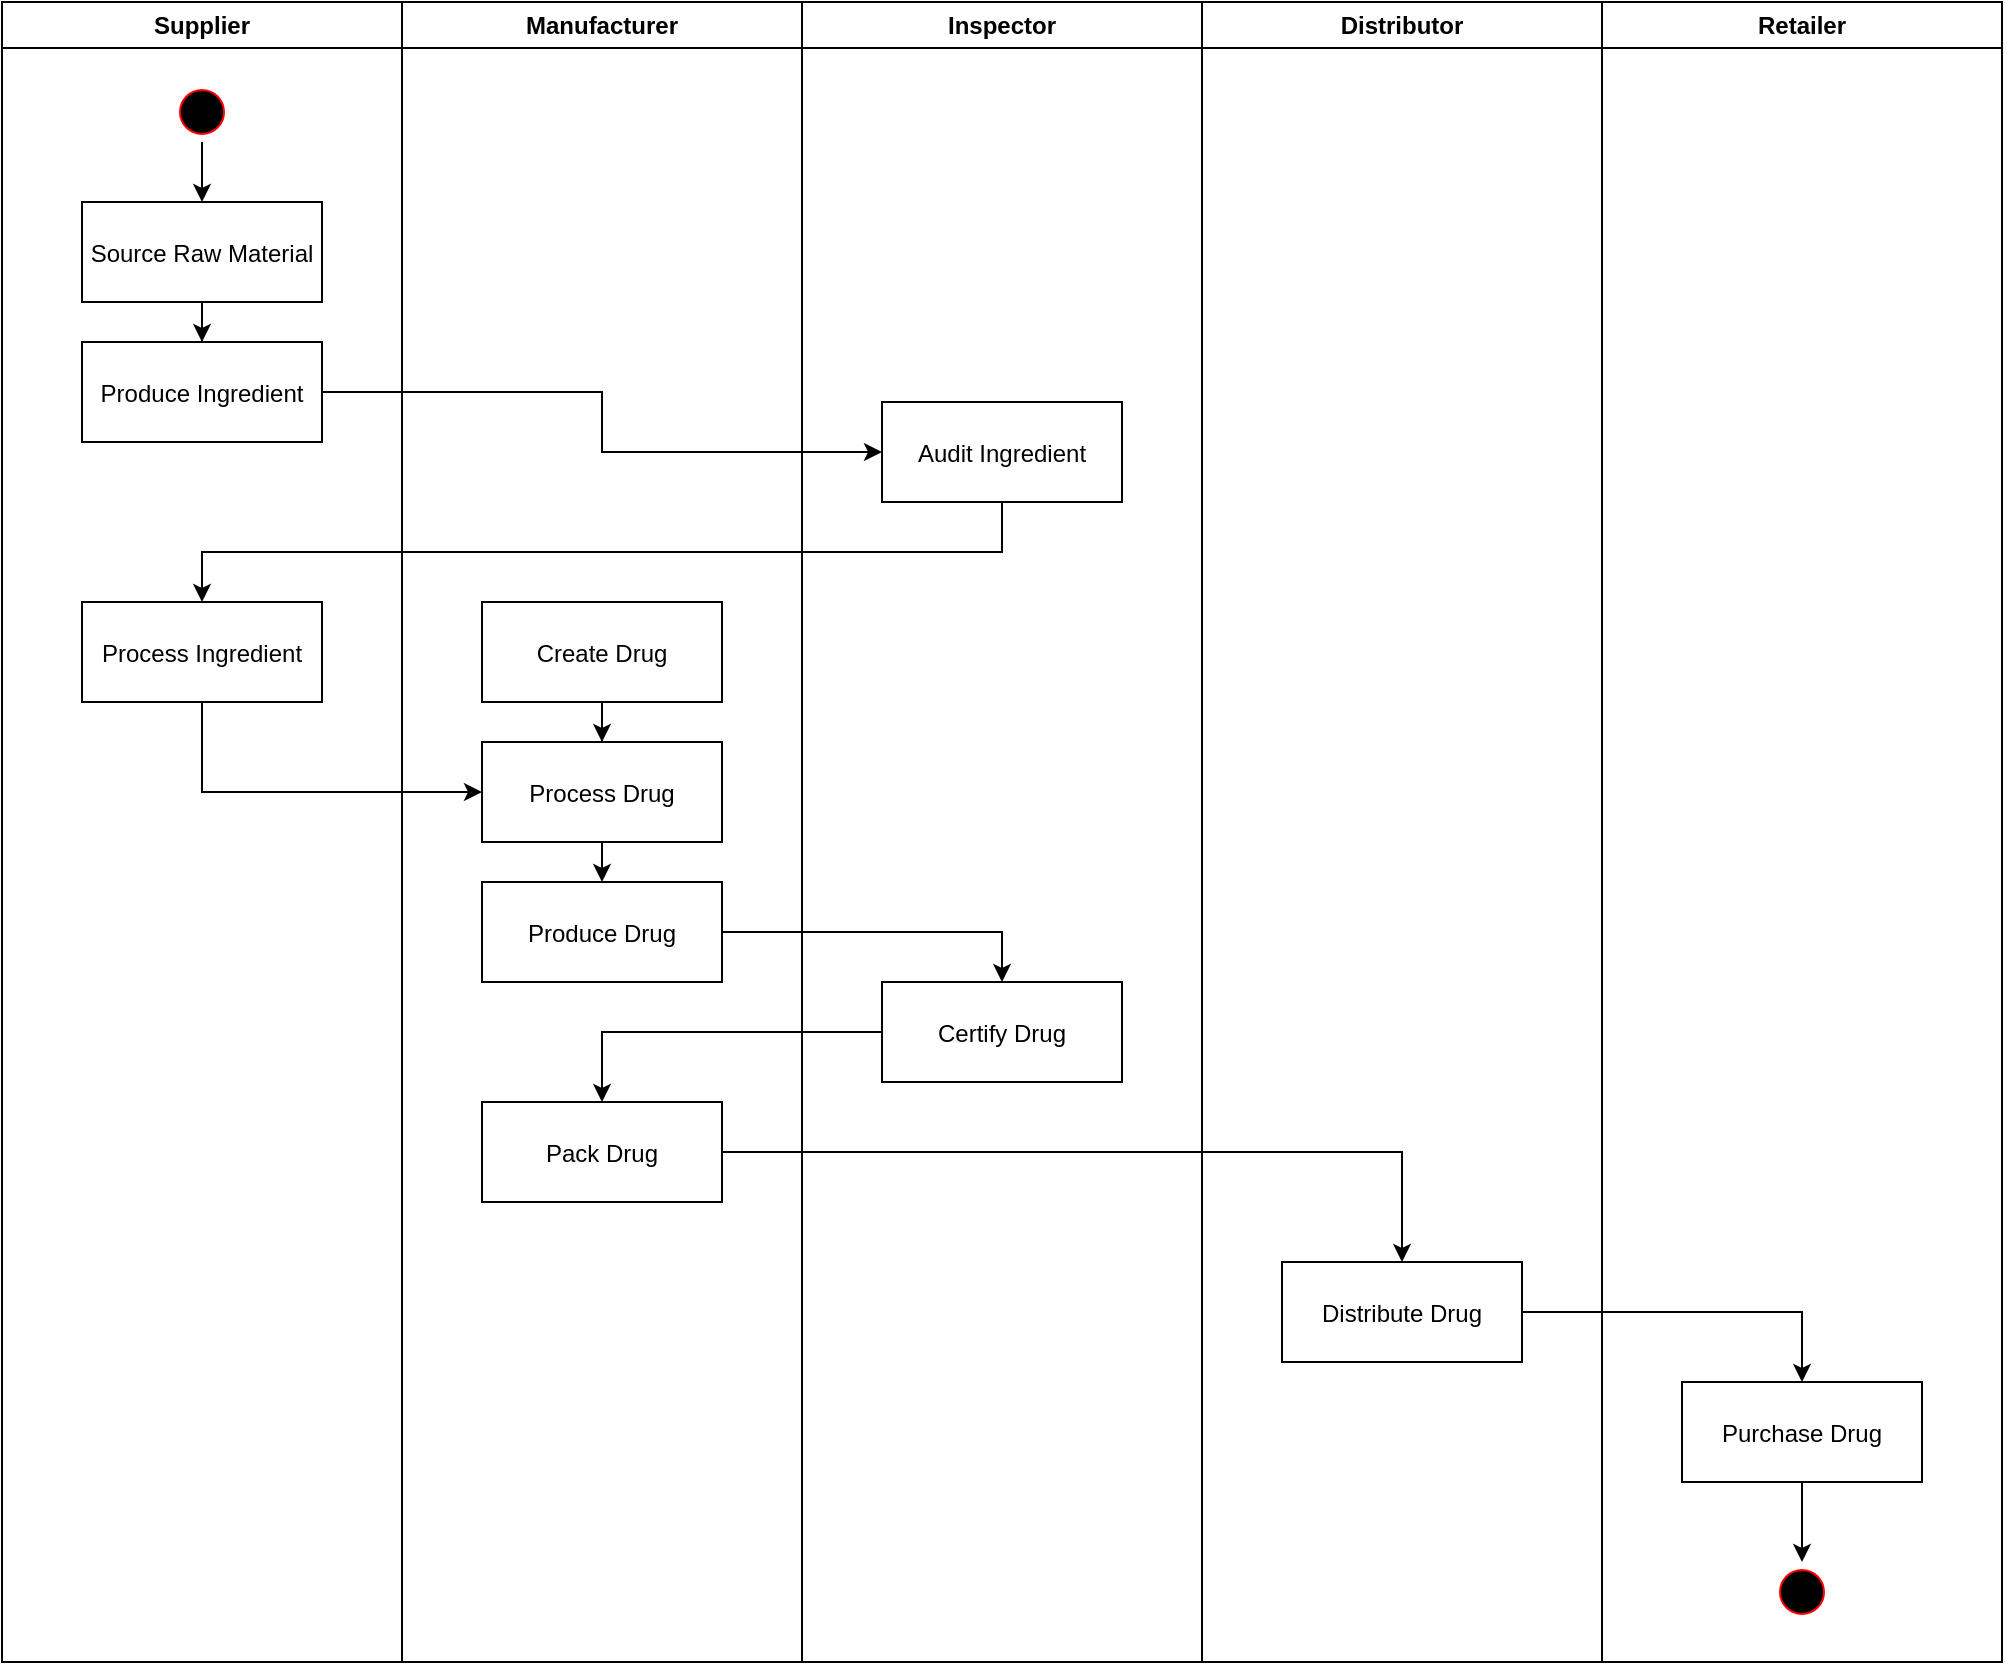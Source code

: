 <mxfile version="14.4.8" type="device"><diagram name="Page-1" id="e7e014a7-5840-1c2e-5031-d8a46d1fe8dd"><mxGraphModel dx="1022" dy="515" grid="1" gridSize="10" guides="1" tooltips="1" connect="1" arrows="1" fold="1" page="1" pageScale="1" pageWidth="1169" pageHeight="826" background="#ffffff" math="0" shadow="0"><root><mxCell id="0"/><mxCell id="1" parent="0"/><mxCell id="2" value="Supplier" style="swimlane;whiteSpace=wrap" parent="1" vertex="1"><mxGeometry x="40" y="80" width="200" height="830" as="geometry"/></mxCell><mxCell id="U24h1cQ3zMfxU_BGRJtA-55" style="edgeStyle=orthogonalEdgeStyle;rounded=0;orthogonalLoop=1;jettySize=auto;html=1;exitX=0.5;exitY=1;exitDx=0;exitDy=0;entryX=0.5;entryY=0;entryDx=0;entryDy=0;" parent="2" source="5" target="7" edge="1"><mxGeometry relative="1" as="geometry"/></mxCell><mxCell id="5" value="" style="ellipse;shape=startState;fillColor=#000000;strokeColor=#ff0000;" parent="2" vertex="1"><mxGeometry x="85" y="40" width="30" height="30" as="geometry"/></mxCell><mxCell id="7" value="Source Raw Material" style="" parent="2" vertex="1"><mxGeometry x="40" y="100" width="120" height="50" as="geometry"/></mxCell><mxCell id="U24h1cQ3zMfxU_BGRJtA-56" value="Produce Ingredient" style="" parent="2" vertex="1"><mxGeometry x="40" y="170" width="120" height="50" as="geometry"/></mxCell><mxCell id="U24h1cQ3zMfxU_BGRJtA-57" value="" style="edgeStyle=orthogonalEdgeStyle;rounded=0;orthogonalLoop=1;jettySize=auto;html=1;" parent="2" source="7" target="U24h1cQ3zMfxU_BGRJtA-56" edge="1"><mxGeometry relative="1" as="geometry"/></mxCell><mxCell id="U24h1cQ3zMfxU_BGRJtA-58" value="Process Ingredient" style="" parent="2" vertex="1"><mxGeometry x="40" y="300" width="120" height="50" as="geometry"/></mxCell><mxCell id="3" value="Manufacturer" style="swimlane;whiteSpace=wrap" parent="1" vertex="1"><mxGeometry x="240" y="80" width="200" height="830" as="geometry"/></mxCell><mxCell id="U24h1cQ3zMfxU_BGRJtA-60" value="Create Drug" style="" parent="3" vertex="1"><mxGeometry x="40" y="300" width="120" height="50" as="geometry"/></mxCell><mxCell id="U24h1cQ3zMfxU_BGRJtA-63" value="Produce Drug" style="" parent="3" vertex="1"><mxGeometry x="40" y="440" width="120" height="50" as="geometry"/></mxCell><mxCell id="U24h1cQ3zMfxU_BGRJtA-65" value="Pack Drug" style="" parent="3" vertex="1"><mxGeometry x="40" y="550" width="120" height="50" as="geometry"/></mxCell><mxCell id="xTx_fCR8LWRtK-DceCKE-11" style="edgeStyle=orthogonalEdgeStyle;rounded=0;orthogonalLoop=1;jettySize=auto;html=1;exitX=0.5;exitY=1;exitDx=0;exitDy=0;entryX=0.5;entryY=0;entryDx=0;entryDy=0;" parent="3" source="xTx_fCR8LWRtK-DceCKE-9" target="U24h1cQ3zMfxU_BGRJtA-63" edge="1"><mxGeometry relative="1" as="geometry"/></mxCell><mxCell id="xTx_fCR8LWRtK-DceCKE-9" value="Process Drug" style="" parent="3" vertex="1"><mxGeometry x="40" y="370" width="120" height="50" as="geometry"/></mxCell><mxCell id="xTx_fCR8LWRtK-DceCKE-10" value="" style="edgeStyle=orthogonalEdgeStyle;rounded=0;orthogonalLoop=1;jettySize=auto;html=1;" parent="3" source="U24h1cQ3zMfxU_BGRJtA-60" target="xTx_fCR8LWRtK-DceCKE-9" edge="1"><mxGeometry relative="1" as="geometry"/></mxCell><mxCell id="4" value="Inspector" style="swimlane;whiteSpace=wrap;startSize=23;" parent="1" vertex="1"><mxGeometry x="440" y="80" width="200" height="830" as="geometry"><mxRectangle x="724.5" y="128" width="90" height="23" as="alternateBounds"/></mxGeometry></mxCell><mxCell id="U24h1cQ3zMfxU_BGRJtA-69" value="Audit Ingredient" style="" parent="4" vertex="1"><mxGeometry x="40" y="200" width="120" height="50" as="geometry"/></mxCell><mxCell id="U24h1cQ3zMfxU_BGRJtA-84" value="Certify Drug" style="" parent="4" vertex="1"><mxGeometry x="40" y="490" width="120" height="50" as="geometry"/></mxCell><mxCell id="U24h1cQ3zMfxU_BGRJtA-41" value="Distributor" style="swimlane;whiteSpace=wrap" parent="1" vertex="1"><mxGeometry x="640" y="80" width="200" height="830" as="geometry"/></mxCell><mxCell id="U24h1cQ3zMfxU_BGRJtA-78" value="Distribute Drug" style="" parent="U24h1cQ3zMfxU_BGRJtA-41" vertex="1"><mxGeometry x="40" y="630" width="120" height="50" as="geometry"/></mxCell><mxCell id="U24h1cQ3zMfxU_BGRJtA-47" value="Retailer" style="swimlane;whiteSpace=wrap" parent="1" vertex="1"><mxGeometry x="840" y="80" width="200" height="830" as="geometry"/></mxCell><mxCell id="U24h1cQ3zMfxU_BGRJtA-76" value="Purchase Drug" style="" parent="U24h1cQ3zMfxU_BGRJtA-47" vertex="1"><mxGeometry x="40" y="690" width="120" height="50" as="geometry"/></mxCell><mxCell id="U24h1cQ3zMfxU_BGRJtA-61" value="" style="edgeStyle=orthogonalEdgeStyle;rounded=0;orthogonalLoop=1;jettySize=auto;html=1;entryX=0;entryY=0.5;entryDx=0;entryDy=0;exitX=0.5;exitY=1;exitDx=0;exitDy=0;" parent="1" source="U24h1cQ3zMfxU_BGRJtA-58" target="xTx_fCR8LWRtK-DceCKE-9" edge="1"><mxGeometry relative="1" as="geometry"><Array as="points"><mxPoint x="140" y="475"/></Array></mxGeometry></mxCell><mxCell id="U24h1cQ3zMfxU_BGRJtA-68" value="" style="edgeStyle=orthogonalEdgeStyle;rounded=0;orthogonalLoop=1;jettySize=auto;html=1;entryX=0.5;entryY=0;entryDx=0;entryDy=0;" parent="1" source="U24h1cQ3zMfxU_BGRJtA-65" target="U24h1cQ3zMfxU_BGRJtA-78" edge="1"><mxGeometry relative="1" as="geometry"><mxPoint x="680" y="655" as="targetPoint"/></mxGeometry></mxCell><mxCell id="U24h1cQ3zMfxU_BGRJtA-70" value="" style="edgeStyle=orthogonalEdgeStyle;rounded=0;orthogonalLoop=1;jettySize=auto;html=1;exitX=1;exitY=0.5;exitDx=0;exitDy=0;" parent="1" source="U24h1cQ3zMfxU_BGRJtA-56" target="U24h1cQ3zMfxU_BGRJtA-69" edge="1"><mxGeometry relative="1" as="geometry"/></mxCell><mxCell id="U24h1cQ3zMfxU_BGRJtA-75" style="edgeStyle=orthogonalEdgeStyle;rounded=0;orthogonalLoop=1;jettySize=auto;html=1;exitX=0.5;exitY=1;exitDx=0;exitDy=0;entryX=0.5;entryY=0;entryDx=0;entryDy=0;" parent="1" source="U24h1cQ3zMfxU_BGRJtA-69" target="U24h1cQ3zMfxU_BGRJtA-58" edge="1"><mxGeometry relative="1" as="geometry"><mxPoint x="480" y="355" as="sourcePoint"/></mxGeometry></mxCell><mxCell id="U24h1cQ3zMfxU_BGRJtA-77" value="" style="edgeStyle=orthogonalEdgeStyle;rounded=0;orthogonalLoop=1;jettySize=auto;html=1;exitX=1;exitY=0.5;exitDx=0;exitDy=0;" parent="1" source="U24h1cQ3zMfxU_BGRJtA-78" target="U24h1cQ3zMfxU_BGRJtA-76" edge="1"><mxGeometry relative="1" as="geometry"/></mxCell><mxCell id="U24h1cQ3zMfxU_BGRJtA-81" value="" style="edgeStyle=orthogonalEdgeStyle;rounded=0;orthogonalLoop=1;jettySize=auto;html=1;" parent="1" source="U24h1cQ3zMfxU_BGRJtA-76" target="U24h1cQ3zMfxU_BGRJtA-82" edge="1"><mxGeometry relative="1" as="geometry"><mxPoint x="940" y="565" as="targetPoint"/></mxGeometry></mxCell><mxCell id="U24h1cQ3zMfxU_BGRJtA-82" value="" style="ellipse;shape=startState;fillColor=#000000;strokeColor=#ff0000;" parent="1" vertex="1"><mxGeometry x="925" y="860" width="30" height="30" as="geometry"/></mxCell><mxCell id="W3Z-XbbpDxOY9hCJpy25-7" style="edgeStyle=orthogonalEdgeStyle;rounded=0;orthogonalLoop=1;jettySize=auto;html=1;exitX=1;exitY=0.5;exitDx=0;exitDy=0;entryX=0.5;entryY=0;entryDx=0;entryDy=0;" parent="1" source="U24h1cQ3zMfxU_BGRJtA-63" target="U24h1cQ3zMfxU_BGRJtA-84" edge="1"><mxGeometry relative="1" as="geometry"/></mxCell><mxCell id="W3Z-XbbpDxOY9hCJpy25-8" style="edgeStyle=orthogonalEdgeStyle;rounded=0;orthogonalLoop=1;jettySize=auto;html=1;exitX=0;exitY=0.5;exitDx=0;exitDy=0;" parent="1" source="U24h1cQ3zMfxU_BGRJtA-84" target="U24h1cQ3zMfxU_BGRJtA-65" edge="1"><mxGeometry relative="1" as="geometry"/></mxCell></root></mxGraphModel></diagram></mxfile>